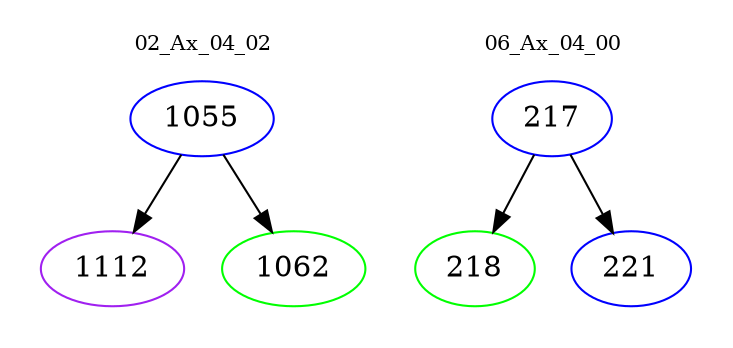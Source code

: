 digraph{
subgraph cluster_0 {
color = white
label = "02_Ax_04_02";
fontsize=10;
T0_1055 [label="1055", color="blue"]
T0_1055 -> T0_1112 [color="black"]
T0_1112 [label="1112", color="purple"]
T0_1055 -> T0_1062 [color="black"]
T0_1062 [label="1062", color="green"]
}
subgraph cluster_1 {
color = white
label = "06_Ax_04_00";
fontsize=10;
T1_217 [label="217", color="blue"]
T1_217 -> T1_218 [color="black"]
T1_218 [label="218", color="green"]
T1_217 -> T1_221 [color="black"]
T1_221 [label="221", color="blue"]
}
}
